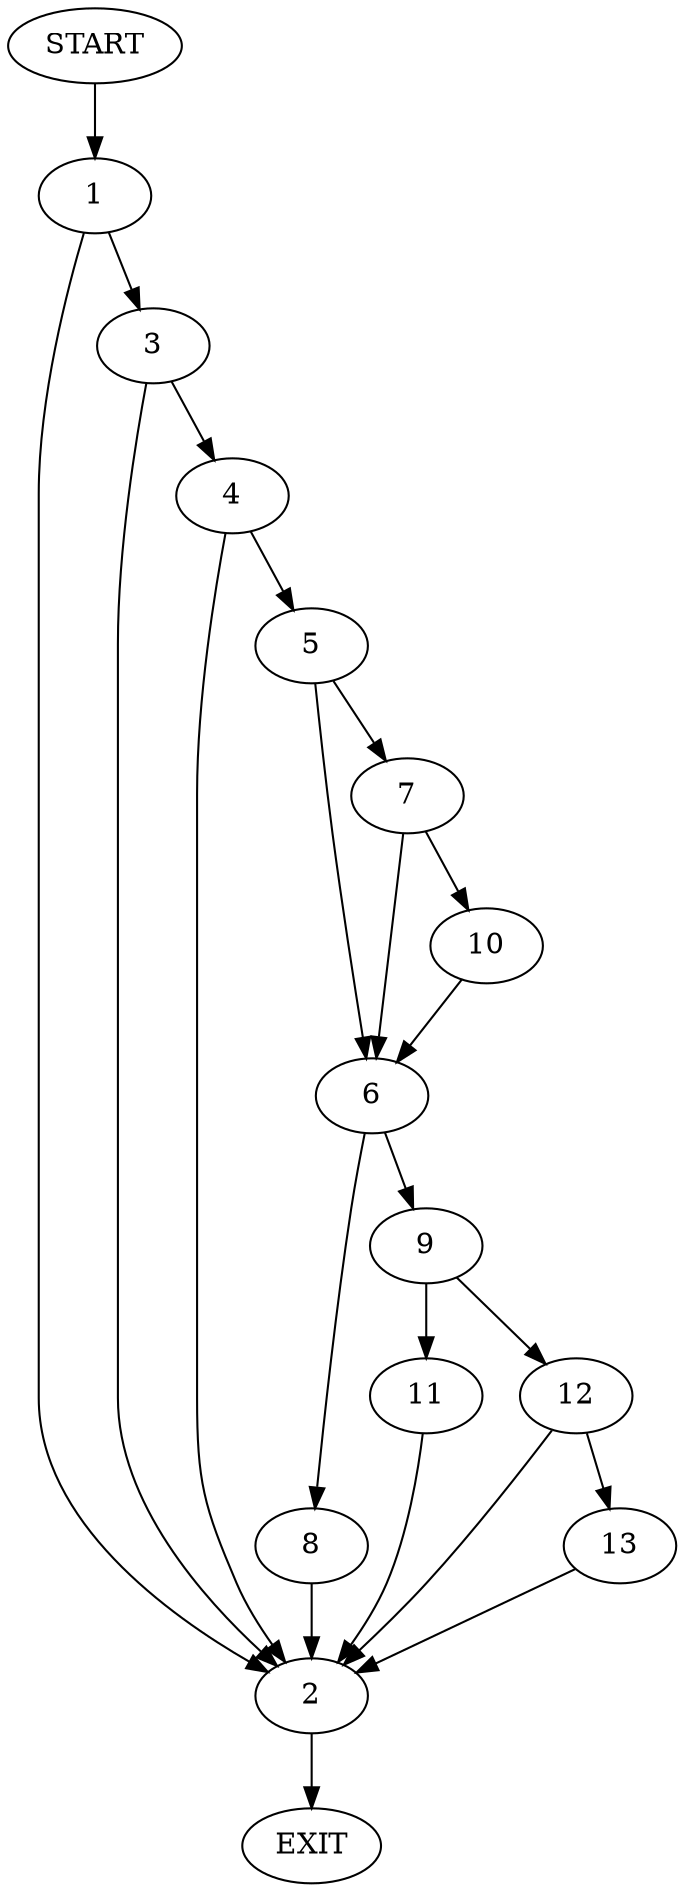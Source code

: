 digraph {
0 [label="START"]
14 [label="EXIT"]
0 -> 1
1 -> 2
1 -> 3
2 -> 14
3 -> 2
3 -> 4
4 -> 5
4 -> 2
5 -> 6
5 -> 7
6 -> 8
6 -> 9
7 -> 6
7 -> 10
10 -> 6
9 -> 11
9 -> 12
8 -> 2
12 -> 13
12 -> 2
11 -> 2
13 -> 2
}
